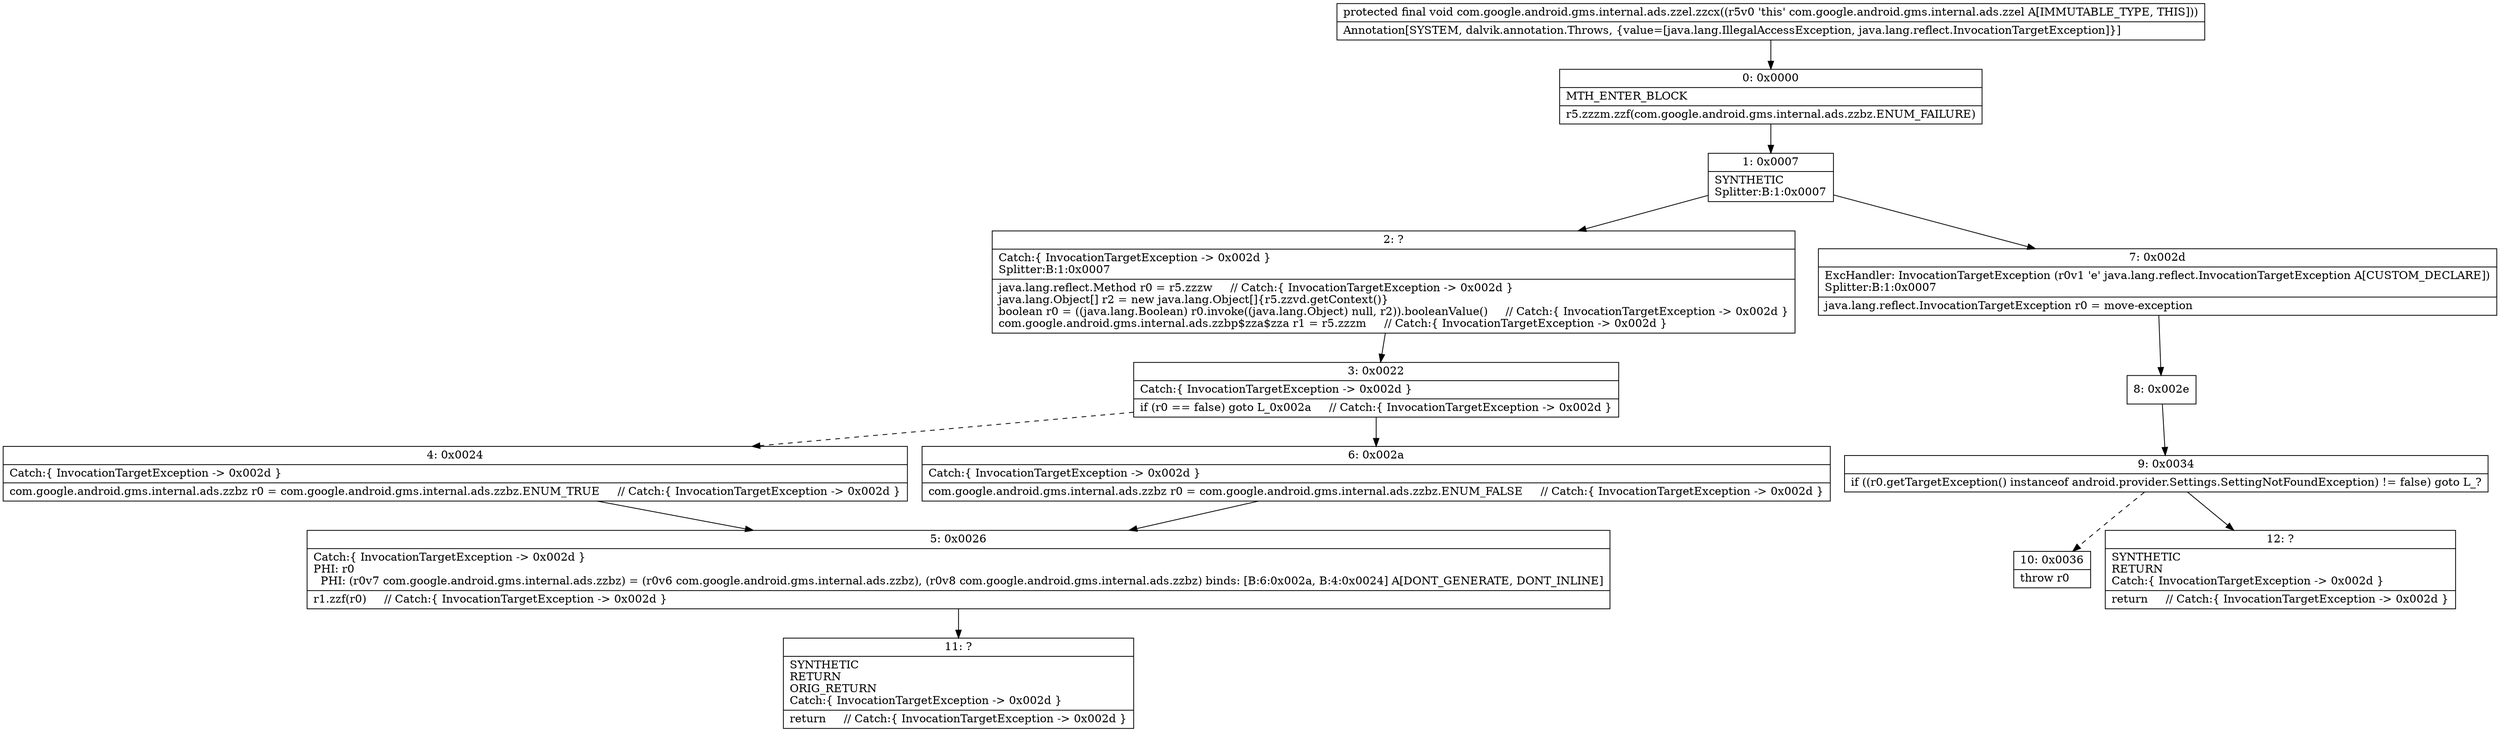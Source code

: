 digraph "CFG forcom.google.android.gms.internal.ads.zzel.zzcx()V" {
Node_0 [shape=record,label="{0\:\ 0x0000|MTH_ENTER_BLOCK\l|r5.zzzm.zzf(com.google.android.gms.internal.ads.zzbz.ENUM_FAILURE)\l}"];
Node_1 [shape=record,label="{1\:\ 0x0007|SYNTHETIC\lSplitter:B:1:0x0007\l}"];
Node_2 [shape=record,label="{2\:\ ?|Catch:\{ InvocationTargetException \-\> 0x002d \}\lSplitter:B:1:0x0007\l|java.lang.reflect.Method r0 = r5.zzzw     \/\/ Catch:\{ InvocationTargetException \-\> 0x002d \}\ljava.lang.Object[] r2 = new java.lang.Object[]\{r5.zzvd.getContext()\}\lboolean r0 = ((java.lang.Boolean) r0.invoke((java.lang.Object) null, r2)).booleanValue()     \/\/ Catch:\{ InvocationTargetException \-\> 0x002d \}\lcom.google.android.gms.internal.ads.zzbp$zza$zza r1 = r5.zzzm     \/\/ Catch:\{ InvocationTargetException \-\> 0x002d \}\l}"];
Node_3 [shape=record,label="{3\:\ 0x0022|Catch:\{ InvocationTargetException \-\> 0x002d \}\l|if (r0 == false) goto L_0x002a     \/\/ Catch:\{ InvocationTargetException \-\> 0x002d \}\l}"];
Node_4 [shape=record,label="{4\:\ 0x0024|Catch:\{ InvocationTargetException \-\> 0x002d \}\l|com.google.android.gms.internal.ads.zzbz r0 = com.google.android.gms.internal.ads.zzbz.ENUM_TRUE     \/\/ Catch:\{ InvocationTargetException \-\> 0x002d \}\l}"];
Node_5 [shape=record,label="{5\:\ 0x0026|Catch:\{ InvocationTargetException \-\> 0x002d \}\lPHI: r0 \l  PHI: (r0v7 com.google.android.gms.internal.ads.zzbz) = (r0v6 com.google.android.gms.internal.ads.zzbz), (r0v8 com.google.android.gms.internal.ads.zzbz) binds: [B:6:0x002a, B:4:0x0024] A[DONT_GENERATE, DONT_INLINE]\l|r1.zzf(r0)     \/\/ Catch:\{ InvocationTargetException \-\> 0x002d \}\l}"];
Node_6 [shape=record,label="{6\:\ 0x002a|Catch:\{ InvocationTargetException \-\> 0x002d \}\l|com.google.android.gms.internal.ads.zzbz r0 = com.google.android.gms.internal.ads.zzbz.ENUM_FALSE     \/\/ Catch:\{ InvocationTargetException \-\> 0x002d \}\l}"];
Node_7 [shape=record,label="{7\:\ 0x002d|ExcHandler: InvocationTargetException (r0v1 'e' java.lang.reflect.InvocationTargetException A[CUSTOM_DECLARE])\lSplitter:B:1:0x0007\l|java.lang.reflect.InvocationTargetException r0 = move\-exception\l}"];
Node_8 [shape=record,label="{8\:\ 0x002e}"];
Node_9 [shape=record,label="{9\:\ 0x0034|if ((r0.getTargetException() instanceof android.provider.Settings.SettingNotFoundException) != false) goto L_?\l}"];
Node_10 [shape=record,label="{10\:\ 0x0036|throw r0\l}"];
Node_11 [shape=record,label="{11\:\ ?|SYNTHETIC\lRETURN\lORIG_RETURN\lCatch:\{ InvocationTargetException \-\> 0x002d \}\l|return     \/\/ Catch:\{ InvocationTargetException \-\> 0x002d \}\l}"];
Node_12 [shape=record,label="{12\:\ ?|SYNTHETIC\lRETURN\lCatch:\{ InvocationTargetException \-\> 0x002d \}\l|return     \/\/ Catch:\{ InvocationTargetException \-\> 0x002d \}\l}"];
MethodNode[shape=record,label="{protected final void com.google.android.gms.internal.ads.zzel.zzcx((r5v0 'this' com.google.android.gms.internal.ads.zzel A[IMMUTABLE_TYPE, THIS]))  | Annotation[SYSTEM, dalvik.annotation.Throws, \{value=[java.lang.IllegalAccessException, java.lang.reflect.InvocationTargetException]\}]\l}"];
MethodNode -> Node_0;
Node_0 -> Node_1;
Node_1 -> Node_2;
Node_1 -> Node_7;
Node_2 -> Node_3;
Node_3 -> Node_4[style=dashed];
Node_3 -> Node_6;
Node_4 -> Node_5;
Node_5 -> Node_11;
Node_6 -> Node_5;
Node_7 -> Node_8;
Node_8 -> Node_9;
Node_9 -> Node_10[style=dashed];
Node_9 -> Node_12;
}

